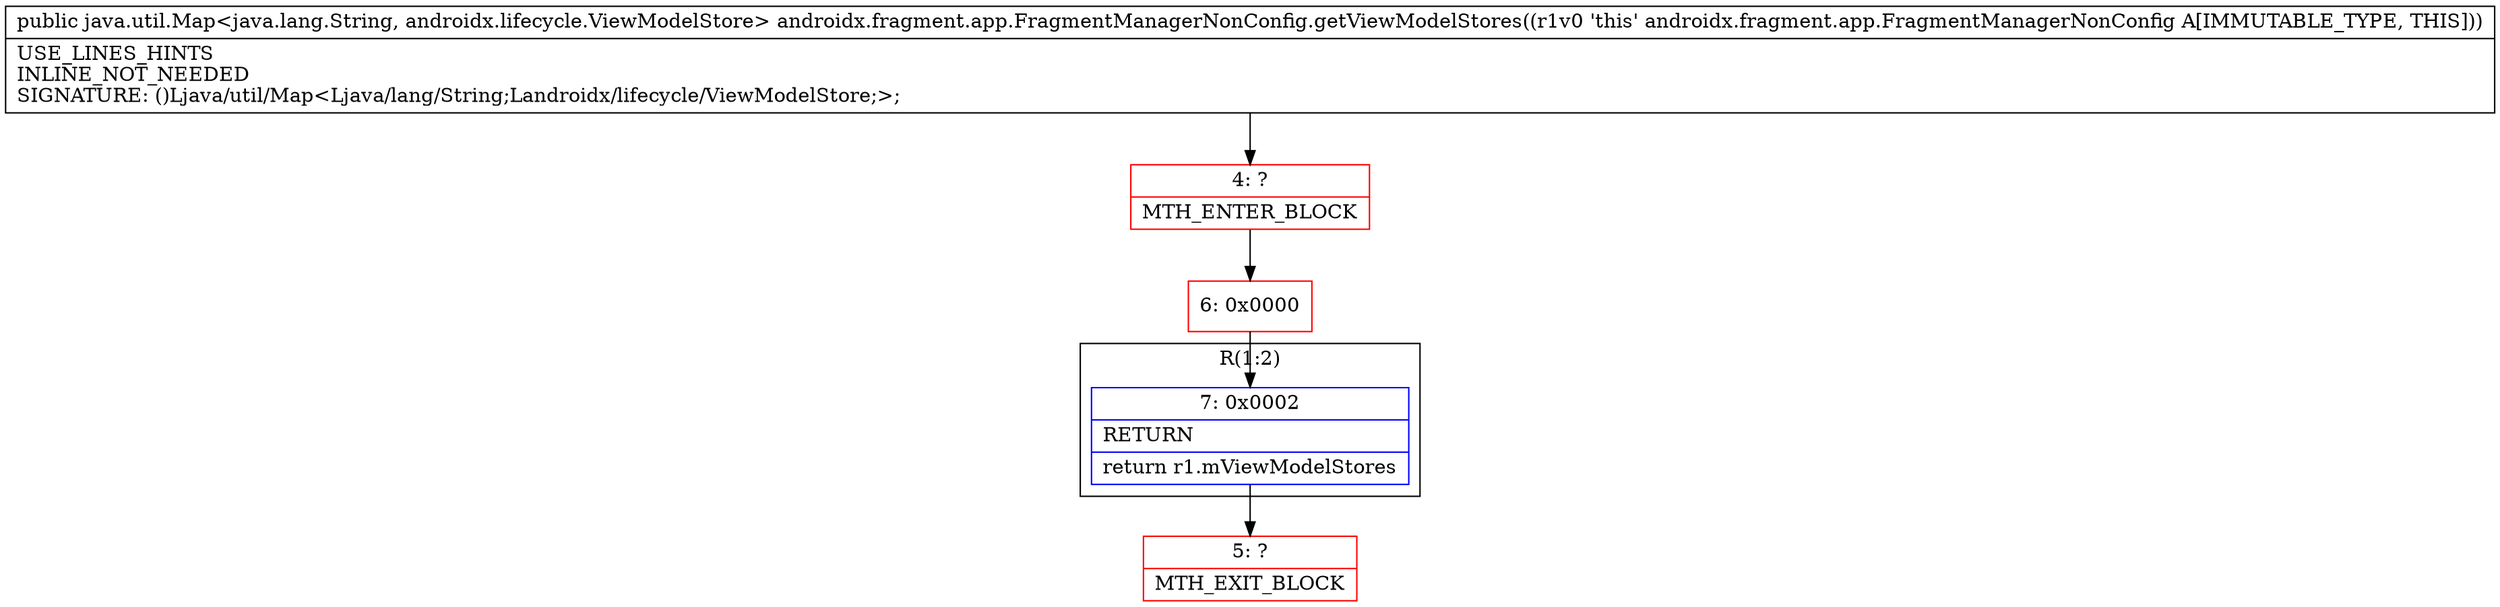digraph "CFG forandroidx.fragment.app.FragmentManagerNonConfig.getViewModelStores()Ljava\/util\/Map;" {
subgraph cluster_Region_2094398143 {
label = "R(1:2)";
node [shape=record,color=blue];
Node_7 [shape=record,label="{7\:\ 0x0002|RETURN\l|return r1.mViewModelStores\l}"];
}
Node_4 [shape=record,color=red,label="{4\:\ ?|MTH_ENTER_BLOCK\l}"];
Node_6 [shape=record,color=red,label="{6\:\ 0x0000}"];
Node_5 [shape=record,color=red,label="{5\:\ ?|MTH_EXIT_BLOCK\l}"];
MethodNode[shape=record,label="{public java.util.Map\<java.lang.String, androidx.lifecycle.ViewModelStore\> androidx.fragment.app.FragmentManagerNonConfig.getViewModelStores((r1v0 'this' androidx.fragment.app.FragmentManagerNonConfig A[IMMUTABLE_TYPE, THIS]))  | USE_LINES_HINTS\lINLINE_NOT_NEEDED\lSIGNATURE: ()Ljava\/util\/Map\<Ljava\/lang\/String;Landroidx\/lifecycle\/ViewModelStore;\>;\l}"];
MethodNode -> Node_4;Node_7 -> Node_5;
Node_4 -> Node_6;
Node_6 -> Node_7;
}


